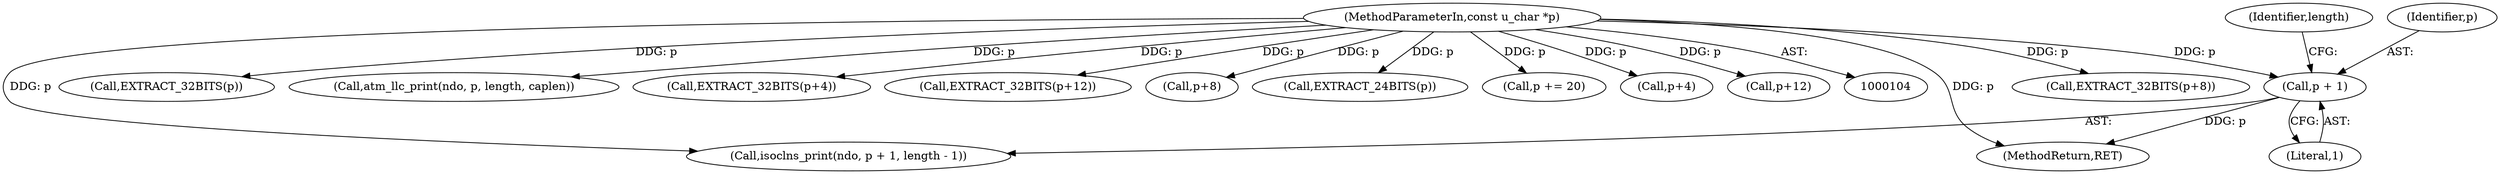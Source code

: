 digraph "0_tcpdump_1dcd10aceabbc03bf571ea32b892c522cbe923de@pointer" {
"1000159" [label="(Call,p + 1)"];
"1000107" [label="(MethodParameterIn,const u_char *p)"];
"1000160" [label="(Identifier,p)"];
"1000239" [label="(Call,EXTRACT_32BITS(p+8))"];
"1000231" [label="(Call,EXTRACT_32BITS(p))"];
"1000261" [label="(Call,atm_llc_print(ndo, p, length, caplen))"];
"1000234" [label="(Call,EXTRACT_32BITS(p+4))"];
"1000243" [label="(Call,EXTRACT_32BITS(p+12))"];
"1000268" [label="(MethodReturn,RET)"];
"1000157" [label="(Call,isoclns_print(ndo, p + 1, length - 1))"];
"1000240" [label="(Call,p+8)"];
"1000186" [label="(Call,EXTRACT_24BITS(p))"];
"1000247" [label="(Call,p += 20)"];
"1000235" [label="(Call,p+4)"];
"1000159" [label="(Call,p + 1)"];
"1000244" [label="(Call,p+12)"];
"1000107" [label="(MethodParameterIn,const u_char *p)"];
"1000161" [label="(Literal,1)"];
"1000163" [label="(Identifier,length)"];
"1000159" -> "1000157"  [label="AST: "];
"1000159" -> "1000161"  [label="CFG: "];
"1000160" -> "1000159"  [label="AST: "];
"1000161" -> "1000159"  [label="AST: "];
"1000163" -> "1000159"  [label="CFG: "];
"1000159" -> "1000268"  [label="DDG: p"];
"1000107" -> "1000159"  [label="DDG: p"];
"1000107" -> "1000104"  [label="AST: "];
"1000107" -> "1000268"  [label="DDG: p"];
"1000107" -> "1000157"  [label="DDG: p"];
"1000107" -> "1000186"  [label="DDG: p"];
"1000107" -> "1000231"  [label="DDG: p"];
"1000107" -> "1000234"  [label="DDG: p"];
"1000107" -> "1000235"  [label="DDG: p"];
"1000107" -> "1000239"  [label="DDG: p"];
"1000107" -> "1000240"  [label="DDG: p"];
"1000107" -> "1000243"  [label="DDG: p"];
"1000107" -> "1000244"  [label="DDG: p"];
"1000107" -> "1000247"  [label="DDG: p"];
"1000107" -> "1000261"  [label="DDG: p"];
}

